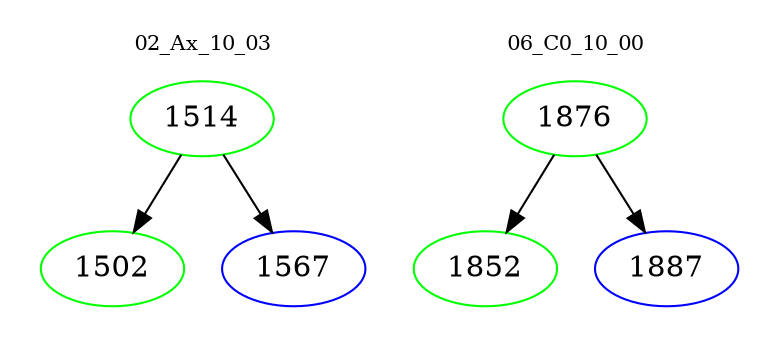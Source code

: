 digraph{
subgraph cluster_0 {
color = white
label = "02_Ax_10_03";
fontsize=10;
T0_1514 [label="1514", color="green"]
T0_1514 -> T0_1502 [color="black"]
T0_1502 [label="1502", color="green"]
T0_1514 -> T0_1567 [color="black"]
T0_1567 [label="1567", color="blue"]
}
subgraph cluster_1 {
color = white
label = "06_C0_10_00";
fontsize=10;
T1_1876 [label="1876", color="green"]
T1_1876 -> T1_1852 [color="black"]
T1_1852 [label="1852", color="green"]
T1_1876 -> T1_1887 [color="black"]
T1_1887 [label="1887", color="blue"]
}
}
